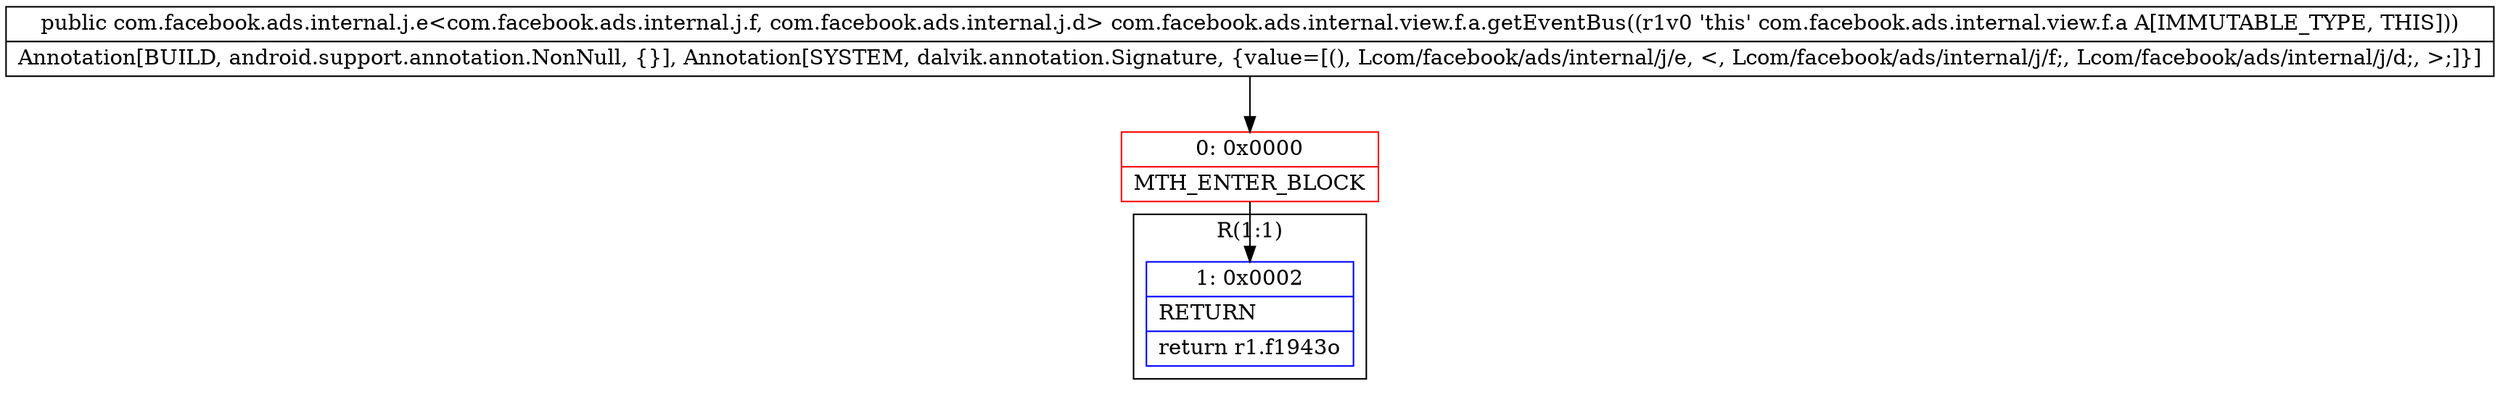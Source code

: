 digraph "CFG forcom.facebook.ads.internal.view.f.a.getEventBus()Lcom\/facebook\/ads\/internal\/j\/e;" {
subgraph cluster_Region_987206118 {
label = "R(1:1)";
node [shape=record,color=blue];
Node_1 [shape=record,label="{1\:\ 0x0002|RETURN\l|return r1.f1943o\l}"];
}
Node_0 [shape=record,color=red,label="{0\:\ 0x0000|MTH_ENTER_BLOCK\l}"];
MethodNode[shape=record,label="{public com.facebook.ads.internal.j.e\<com.facebook.ads.internal.j.f, com.facebook.ads.internal.j.d\> com.facebook.ads.internal.view.f.a.getEventBus((r1v0 'this' com.facebook.ads.internal.view.f.a A[IMMUTABLE_TYPE, THIS]))  | Annotation[BUILD, android.support.annotation.NonNull, \{\}], Annotation[SYSTEM, dalvik.annotation.Signature, \{value=[(), Lcom\/facebook\/ads\/internal\/j\/e, \<, Lcom\/facebook\/ads\/internal\/j\/f;, Lcom\/facebook\/ads\/internal\/j\/d;, \>;]\}]\l}"];
MethodNode -> Node_0;
Node_0 -> Node_1;
}

